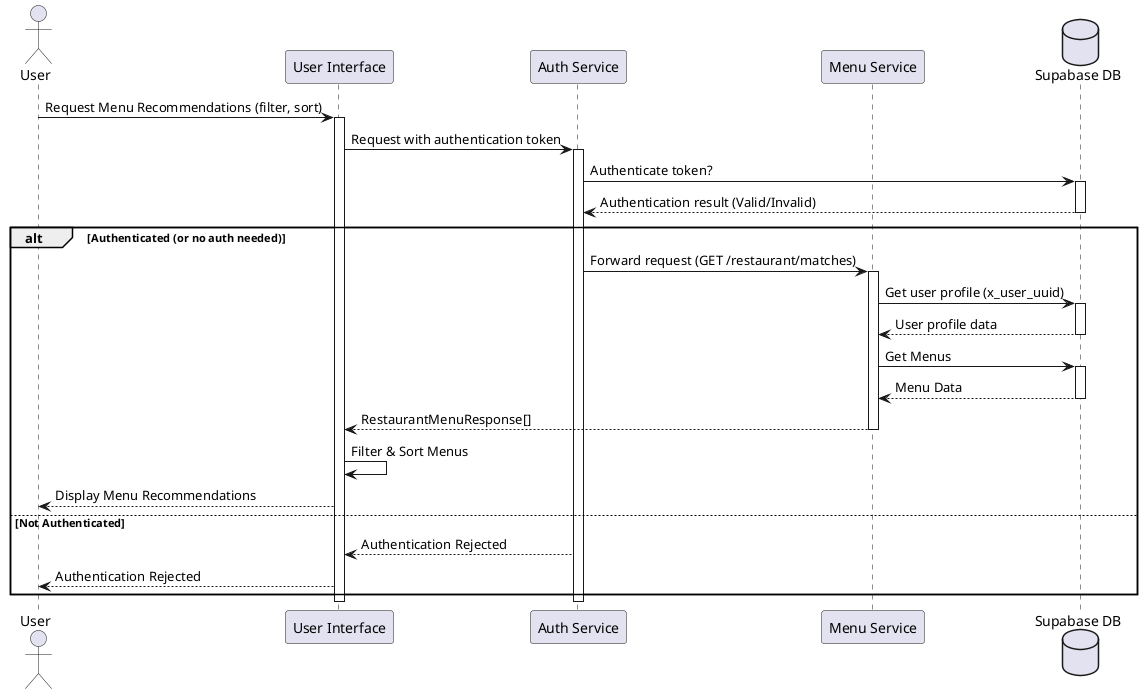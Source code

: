 @startuml
actor User
participant "User Interface" as UI
participant "Auth Service" as AuthService
participant "Menu Service" as MenuService
database "Supabase DB" as SupabaseDB

User -> UI : Request Menu Recommendations (filter, sort)
activate UI
UI -> AuthService : Request with authentication token
activate AuthService
AuthService -> SupabaseDB : Authenticate token?
activate SupabaseDB
SupabaseDB --> AuthService : Authentication result (Valid/Invalid)
deactivate SupabaseDB
alt Authenticated (or no auth needed)
    AuthService -> MenuService : Forward request (GET /restaurant/matches)
    activate MenuService
    MenuService -> SupabaseDB : Get user profile (x_user_uuid)
    activate SupabaseDB
    SupabaseDB --> MenuService : User profile data
    deactivate SupabaseDB
    MenuService -> SupabaseDB : Get Menus
    activate SupabaseDB
    SupabaseDB --> MenuService : Menu Data
    deactivate SupabaseDB
    MenuService --> UI : RestaurantMenuResponse[]
    deactivate MenuService
    UI -> UI : Filter & Sort Menus
    UI --> User : Display Menu Recommendations
else Not Authenticated
    AuthService --> UI : Authentication Rejected
    UI --> User : Authentication Rejected
end
deactivate AuthService
deactivate UI
@enduml